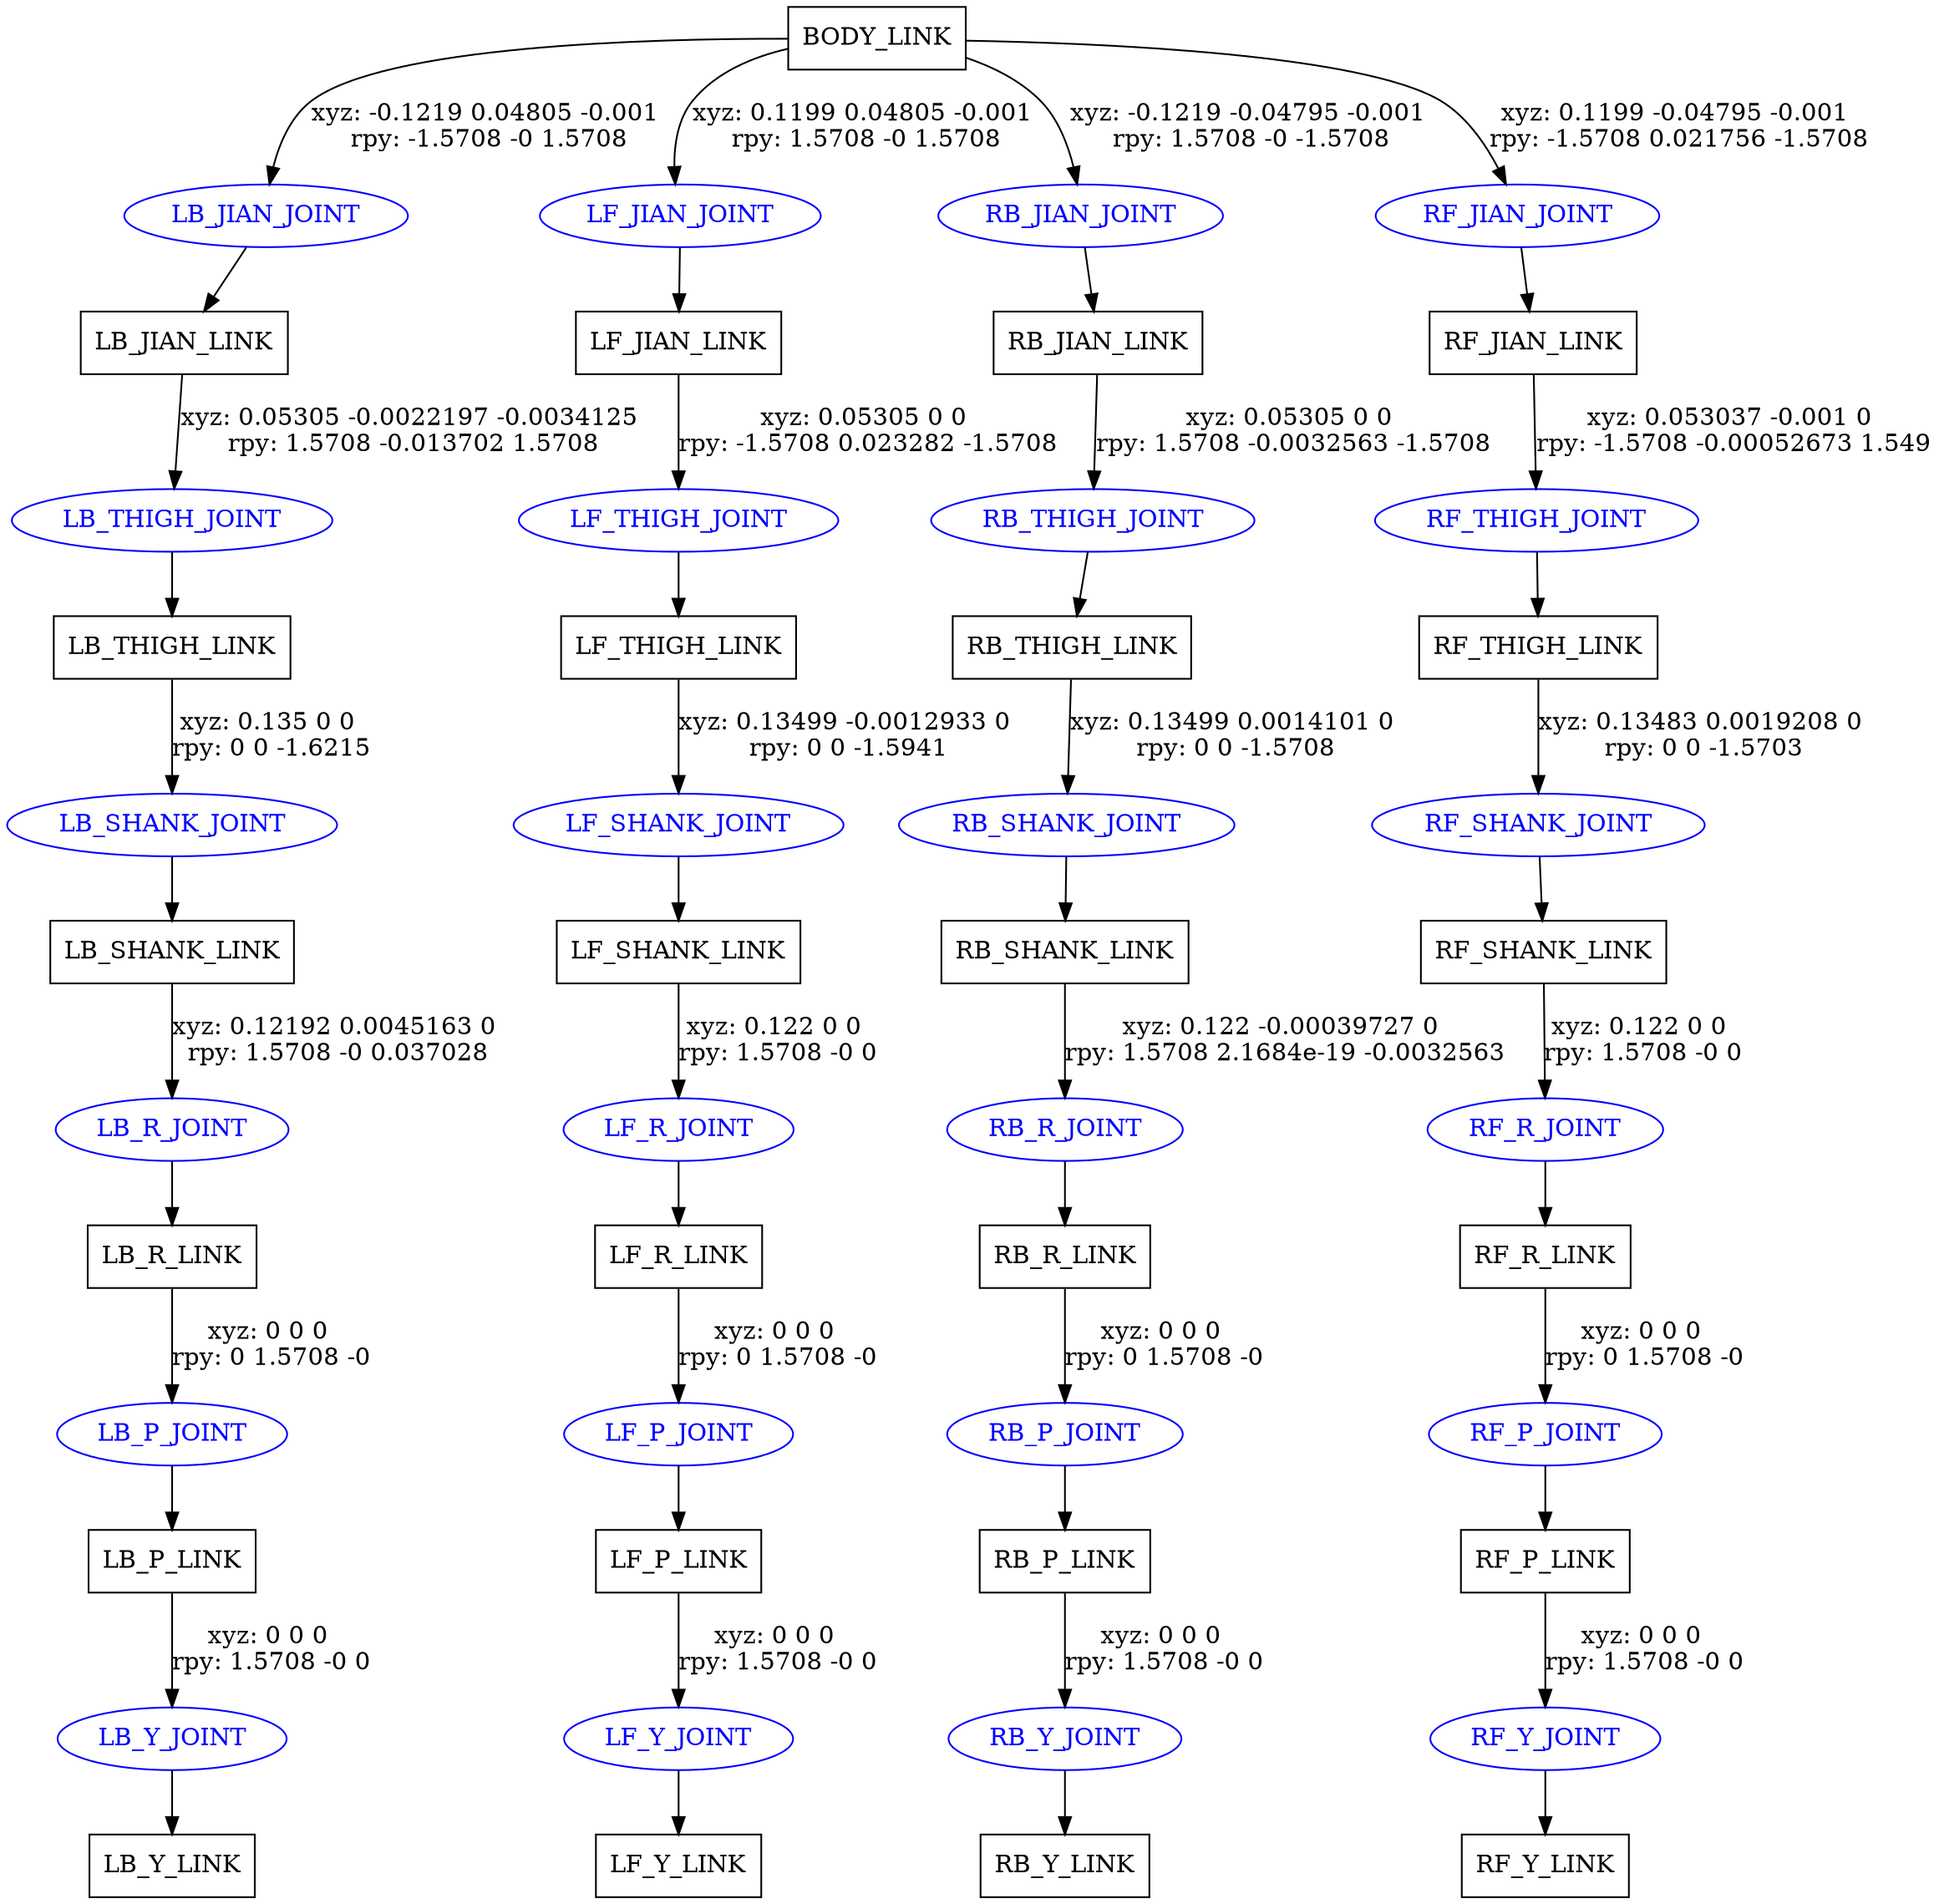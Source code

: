 digraph G {
node [shape=box];
"BODY_LINK" [label="BODY_LINK"];
"LB_JIAN_LINK" [label="LB_JIAN_LINK"];
"LB_THIGH_LINK" [label="LB_THIGH_LINK"];
"LB_SHANK_LINK" [label="LB_SHANK_LINK"];
"LB_R_LINK" [label="LB_R_LINK"];
"LB_P_LINK" [label="LB_P_LINK"];
"LB_Y_LINK" [label="LB_Y_LINK"];
"LF_JIAN_LINK" [label="LF_JIAN_LINK"];
"LF_THIGH_LINK" [label="LF_THIGH_LINK"];
"LF_SHANK_LINK" [label="LF_SHANK_LINK"];
"LF_R_LINK" [label="LF_R_LINK"];
"LF_P_LINK" [label="LF_P_LINK"];
"LF_Y_LINK" [label="LF_Y_LINK"];
"RB_JIAN_LINK" [label="RB_JIAN_LINK"];
"RB_THIGH_LINK" [label="RB_THIGH_LINK"];
"RB_SHANK_LINK" [label="RB_SHANK_LINK"];
"RB_R_LINK" [label="RB_R_LINK"];
"RB_P_LINK" [label="RB_P_LINK"];
"RB_Y_LINK" [label="RB_Y_LINK"];
"RF_JIAN_LINK" [label="RF_JIAN_LINK"];
"RF_THIGH_LINK" [label="RF_THIGH_LINK"];
"RF_SHANK_LINK" [label="RF_SHANK_LINK"];
"RF_R_LINK" [label="RF_R_LINK"];
"RF_P_LINK" [label="RF_P_LINK"];
"RF_Y_LINK" [label="RF_Y_LINK"];
node [shape=ellipse, color=blue, fontcolor=blue];
"BODY_LINK" -> "LB_JIAN_JOINT" [label="xyz: -0.1219 0.04805 -0.001 \nrpy: -1.5708 -0 1.5708"]
"LB_JIAN_JOINT" -> "LB_JIAN_LINK"
"LB_JIAN_LINK" -> "LB_THIGH_JOINT" [label="xyz: 0.05305 -0.0022197 -0.0034125 \nrpy: 1.5708 -0.013702 1.5708"]
"LB_THIGH_JOINT" -> "LB_THIGH_LINK"
"LB_THIGH_LINK" -> "LB_SHANK_JOINT" [label="xyz: 0.135 0 0 \nrpy: 0 0 -1.6215"]
"LB_SHANK_JOINT" -> "LB_SHANK_LINK"
"LB_SHANK_LINK" -> "LB_R_JOINT" [label="xyz: 0.12192 0.0045163 0 \nrpy: 1.5708 -0 0.037028"]
"LB_R_JOINT" -> "LB_R_LINK"
"LB_R_LINK" -> "LB_P_JOINT" [label="xyz: 0 0 0 \nrpy: 0 1.5708 -0"]
"LB_P_JOINT" -> "LB_P_LINK"
"LB_P_LINK" -> "LB_Y_JOINT" [label="xyz: 0 0 0 \nrpy: 1.5708 -0 0"]
"LB_Y_JOINT" -> "LB_Y_LINK"
"BODY_LINK" -> "LF_JIAN_JOINT" [label="xyz: 0.1199 0.04805 -0.001 \nrpy: 1.5708 -0 1.5708"]
"LF_JIAN_JOINT" -> "LF_JIAN_LINK"
"LF_JIAN_LINK" -> "LF_THIGH_JOINT" [label="xyz: 0.05305 0 0 \nrpy: -1.5708 0.023282 -1.5708"]
"LF_THIGH_JOINT" -> "LF_THIGH_LINK"
"LF_THIGH_LINK" -> "LF_SHANK_JOINT" [label="xyz: 0.13499 -0.0012933 0 \nrpy: 0 0 -1.5941"]
"LF_SHANK_JOINT" -> "LF_SHANK_LINK"
"LF_SHANK_LINK" -> "LF_R_JOINT" [label="xyz: 0.122 0 0 \nrpy: 1.5708 -0 0"]
"LF_R_JOINT" -> "LF_R_LINK"
"LF_R_LINK" -> "LF_P_JOINT" [label="xyz: 0 0 0 \nrpy: 0 1.5708 -0"]
"LF_P_JOINT" -> "LF_P_LINK"
"LF_P_LINK" -> "LF_Y_JOINT" [label="xyz: 0 0 0 \nrpy: 1.5708 -0 0"]
"LF_Y_JOINT" -> "LF_Y_LINK"
"BODY_LINK" -> "RB_JIAN_JOINT" [label="xyz: -0.1219 -0.04795 -0.001 \nrpy: 1.5708 -0 -1.5708"]
"RB_JIAN_JOINT" -> "RB_JIAN_LINK"
"RB_JIAN_LINK" -> "RB_THIGH_JOINT" [label="xyz: 0.05305 0 0 \nrpy: 1.5708 -0.0032563 -1.5708"]
"RB_THIGH_JOINT" -> "RB_THIGH_LINK"
"RB_THIGH_LINK" -> "RB_SHANK_JOINT" [label="xyz: 0.13499 0.0014101 0 \nrpy: 0 0 -1.5708"]
"RB_SHANK_JOINT" -> "RB_SHANK_LINK"
"RB_SHANK_LINK" -> "RB_R_JOINT" [label="xyz: 0.122 -0.00039727 0 \nrpy: 1.5708 2.1684e-19 -0.0032563"]
"RB_R_JOINT" -> "RB_R_LINK"
"RB_R_LINK" -> "RB_P_JOINT" [label="xyz: 0 0 0 \nrpy: 0 1.5708 -0"]
"RB_P_JOINT" -> "RB_P_LINK"
"RB_P_LINK" -> "RB_Y_JOINT" [label="xyz: 0 0 0 \nrpy: 1.5708 -0 0"]
"RB_Y_JOINT" -> "RB_Y_LINK"
"BODY_LINK" -> "RF_JIAN_JOINT" [label="xyz: 0.1199 -0.04795 -0.001 \nrpy: -1.5708 0.021756 -1.5708"]
"RF_JIAN_JOINT" -> "RF_JIAN_LINK"
"RF_JIAN_LINK" -> "RF_THIGH_JOINT" [label="xyz: 0.053037 -0.001 0 \nrpy: -1.5708 -0.00052673 1.549"]
"RF_THIGH_JOINT" -> "RF_THIGH_LINK"
"RF_THIGH_LINK" -> "RF_SHANK_JOINT" [label="xyz: 0.13483 0.0019208 0 \nrpy: 0 0 -1.5703"]
"RF_SHANK_JOINT" -> "RF_SHANK_LINK"
"RF_SHANK_LINK" -> "RF_R_JOINT" [label="xyz: 0.122 0 0 \nrpy: 1.5708 -0 0"]
"RF_R_JOINT" -> "RF_R_LINK"
"RF_R_LINK" -> "RF_P_JOINT" [label="xyz: 0 0 0 \nrpy: 0 1.5708 -0"]
"RF_P_JOINT" -> "RF_P_LINK"
"RF_P_LINK" -> "RF_Y_JOINT" [label="xyz: 0 0 0 \nrpy: 1.5708 -0 0"]
"RF_Y_JOINT" -> "RF_Y_LINK"
}
